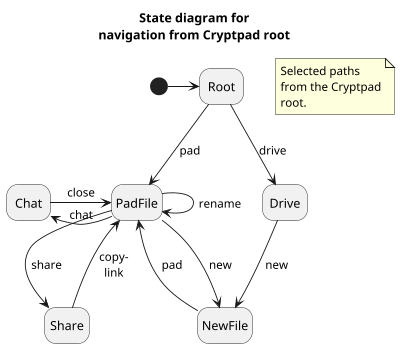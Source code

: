 @startuml
'https://plantuml.com/state-diagram
hide empty description
scale 400 width

title State diagram for\nnavigation from Cryptpad root

note as N1
Selected paths
from the Cryptpad
root.
end note

[*] -> Root

Root --> PadFile : pad
Root --> Drive: drive

Drive --> NewFile: new

PadFile --> PadFile: rename
PadFile --> NewFile : new
NewFile --> PadFile: pad

PadFile --> Share: share
Share --> PadFile: copy-\nlink

Chat <- PadFile: chat
Chat -> PadFile: close

@enduml